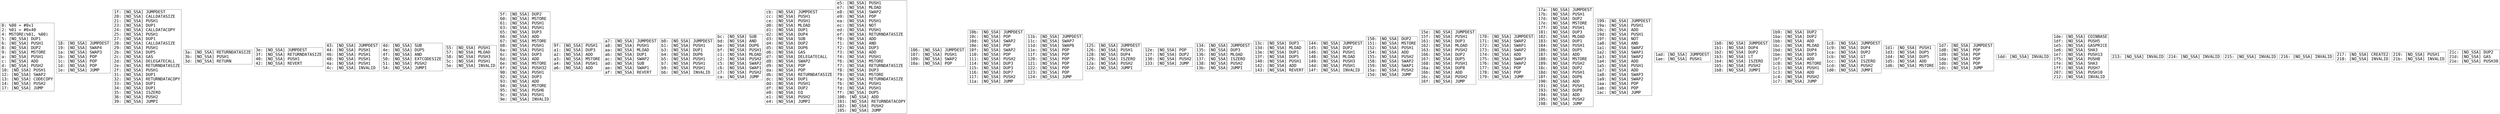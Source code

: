 digraph "graph.cfg.gv" {
	subgraph global {
		node [fontname=Courier fontsize=30.0 rank=same shape=box]
		block_0 [label="0: %00 = #0x1\l2: %01 = #0x40\l4: MSTORE(%01, %00)\l5: [NO_SSA] DUP1\l6: [NO_SSA] PUSH1\l8: [NO_SSA] DUP2\l9: [NO_SSA] MSTORE\la: [NO_SSA] PUSH1\lc: [NO_SSA] ADD\ld: [NO_SSA] PUSH2\l10: [NO_SSA] PUSH1\l12: [NO_SSA] SWAP2\l13: [NO_SSA] CODECOPY\l14: [NO_SSA] PUSH2\l17: [NO_SSA] JUMP\l"]
		block_18 [label="18: [NO_SSA] JUMPDEST\l19: [NO_SSA] SWAP4\l1a: [NO_SSA] SWAP3\l1b: [NO_SSA] POP\l1c: [NO_SSA] POP\l1d: [NO_SSA] POP\l1e: [NO_SSA] JUMP\l"]
		block_1f [label="1f: [NO_SSA] JUMPDEST\l20: [NO_SSA] CALLDATASIZE\l21: [NO_SSA] PUSH1\l23: [NO_SSA] DUP1\l24: [NO_SSA] CALLDATACOPY\l25: [NO_SSA] PUSH1\l27: [NO_SSA] DUP1\l28: [NO_SSA] CALLDATASIZE\l29: [NO_SSA] PUSH1\l2b: [NO_SSA] DUP5\l2c: [NO_SSA] GAS\l2d: [NO_SSA] DELEGATECALL\l2e: [NO_SSA] RETURNDATASIZE\l2f: [NO_SSA] PUSH1\l31: [NO_SSA] DUP1\l32: [NO_SSA] RETURNDATACOPY\l33: [NO_SSA] DUP1\l34: [NO_SSA] DUP1\l35: [NO_SSA] ISZERO\l36: [NO_SSA] PUSH2\l39: [NO_SSA] JUMPI\l"]
		block_3a [label="3a: [NO_SSA] RETURNDATASIZE\l3b: [NO_SSA] PUSH1\l3d: [NO_SSA] RETURN\l"]
		block_3e [label="3e: [NO_SSA] JUMPDEST\l3f: [NO_SSA] RETURNDATASIZE\l40: [NO_SSA] PUSH1\l42: [NO_SSA] REVERT\l"]
		block_43 [label="43: [NO_SSA] JUMPDEST\l44: [NO_SSA] PUSH1\l46: [NO_SSA] PUSH1\l48: [NO_SSA] PUSH1\l4a: [NO_SSA] PUSH1\l4c: [NO_SSA] INVALID\l"]
		block_4d [label="4d: [NO_SSA] SUB\l4e: [NO_SSA] DUP5\l4f: [NO_SSA] AND\l50: [NO_SSA] EXTCODESIZE\l51: [NO_SSA] PUSH2\l54: [NO_SSA] JUMPI\l"]
		block_55 [label="55: [NO_SSA] PUSH1\l57: [NO_SSA] MLOAD\l58: [NO_SSA] PUSH3\l5c: [NO_SSA] PUSH1\l5e: [NO_SSA] INVALID\l"]
		block_5f [label="5f: [NO_SSA] DUP2\l60: [NO_SSA] MSTORE\l61: [NO_SSA] PUSH1\l63: [NO_SSA] PUSH1\l65: [NO_SSA] DUP3\l66: [NO_SSA] ADD\l67: [NO_SSA] MSTORE\l68: [NO_SSA] PUSH1\l6a: [NO_SSA] PUSH1\l6c: [NO_SSA] DUP3\l6d: [NO_SSA] ADD\l6e: [NO_SSA] MSTORE\l6f: [NO_SSA] PUSH32\l90: [NO_SSA] PUSH1\l92: [NO_SSA] DUP3\l93: [NO_SSA] ADD\l94: [NO_SSA] MSTORE\l95: [NO_SSA] PUSH6\l9c: [NO_SSA] PUSH1\l9e: [NO_SSA] INVALID\l"]
		block_9f [label="9f: [NO_SSA] PUSH1\la1: [NO_SSA] DUP3\la2: [NO_SSA] ADD\la3: [NO_SSA] MSTORE\la4: [NO_SSA] PUSH1\la6: [NO_SSA] ADD\l"]
		block_a7 [label="a7: [NO_SSA] JUMPDEST\la8: [NO_SSA] PUSH1\laa: [NO_SSA] MLOAD\lab: [NO_SSA] DUP1\lac: [NO_SSA] SWAP2\lad: [NO_SSA] SUB\lae: [NO_SSA] SWAP1\laf: [NO_SSA] REVERT\l"]
		block_b0 [label="b0: [NO_SSA] JUMPDEST\lb1: [NO_SSA] PUSH1\lb3: [NO_SSA] DUP1\lb4: [NO_SSA] DUP6\lb5: [NO_SSA] PUSH1\lb7: [NO_SSA] PUSH1\lb9: [NO_SSA] PUSH1\lbb: [NO_SSA] INVALID\l"]
		block_bc [label="bc: [NO_SSA] SUB\lbd: [NO_SSA] AND\lbe: [NO_SSA] DUP6\lbf: [NO_SSA] PUSH1\lc1: [NO_SSA] MLOAD\lc2: [NO_SSA] PUSH2\lc5: [NO_SSA] SWAP2\lc6: [NO_SSA] SWAP1\lc7: [NO_SSA] PUSH2\lca: [NO_SSA] JUMP\l"]
		block_cb [label="cb: [NO_SSA] JUMPDEST\lcc: [NO_SSA] PUSH1\lce: [NO_SSA] PUSH1\ld0: [NO_SSA] MLOAD\ld1: [NO_SSA] DUP1\ld2: [NO_SSA] DUP4\ld3: [NO_SSA] SUB\ld4: [NO_SSA] DUP2\ld5: [NO_SSA] DUP6\ld6: [NO_SSA] GAS\ld7: [NO_SSA] DELEGATECALL\ld8: [NO_SSA] SWAP2\ld9: [NO_SSA] POP\lda: [NO_SSA] POP\ldb: [NO_SSA] RETURNDATASIZE\ldc: [NO_SSA] DUP1\ldd: [NO_SSA] PUSH1\ldf: [NO_SSA] DUP2\le0: [NO_SSA] EQ\le1: [NO_SSA] PUSH2\le4: [NO_SSA] JUMPI\l"]
		block_e5 [label="e5: [NO_SSA] PUSH1\le7: [NO_SSA] MLOAD\le8: [NO_SSA] SWAP2\le9: [NO_SSA] POP\lea: [NO_SSA] PUSH1\lec: [NO_SSA] NOT\led: [NO_SSA] PUSH1\lef: [NO_SSA] RETURNDATASIZE\lf0: [NO_SSA] ADD\lf1: [NO_SSA] AND\lf2: [NO_SSA] DUP3\lf3: [NO_SSA] ADD\lf4: [NO_SSA] PUSH1\lf6: [NO_SSA] MSTORE\lf7: [NO_SSA] RETURNDATASIZE\lf8: [NO_SSA] DUP3\lf9: [NO_SSA] MSTORE\lfa: [NO_SSA] RETURNDATASIZE\lfb: [NO_SSA] PUSH1\lfd: [NO_SSA] PUSH1\lff: [NO_SSA] DUP5\l100: [NO_SSA] ADD\l101: [NO_SSA] RETURNDATACOPY\l102: [NO_SSA] PUSH2\l105: [NO_SSA] JUMP\l"]
		block_106 [label="106: [NO_SSA] JUMPDEST\l107: [NO_SSA] PUSH1\l109: [NO_SSA] SWAP2\l10a: [NO_SSA] POP\l"]
		block_10b [label="10b: [NO_SSA] JUMPDEST\l10c: [NO_SSA] POP\l10d: [NO_SSA] SWAP2\l10e: [NO_SSA] POP\l10f: [NO_SSA] SWAP2\l110: [NO_SSA] POP\l111: [NO_SSA] PUSH2\l114: [NO_SSA] DUP3\l115: [NO_SSA] DUP3\l116: [NO_SSA] DUP7\l117: [NO_SSA] PUSH2\l11a: [NO_SSA] JUMP\l"]
		block_11b [label="11b: [NO_SSA] JUMPDEST\l11c: [NO_SSA] SWAP7\l11d: [NO_SSA] SWAP6\l11e: [NO_SSA] POP\l11f: [NO_SSA] POP\l120: [NO_SSA] POP\l121: [NO_SSA] POP\l122: [NO_SSA] POP\l123: [NO_SSA] POP\l124: [NO_SSA] JUMP\l"]
		block_125 [label="125: [NO_SSA] JUMPDEST\l126: [NO_SSA] PUSH1\l128: [NO_SSA] DUP4\l129: [NO_SSA] ISZERO\l12a: [NO_SSA] PUSH2\l12d: [NO_SSA] JUMPI\l"]
		block_12e [label="12e: [NO_SSA] POP\l12f: [NO_SSA] DUP2\l130: [NO_SSA] PUSH2\l133: [NO_SSA] JUMP\l"]
		block_134 [label="134: [NO_SSA] JUMPDEST\l135: [NO_SSA] DUP3\l136: [NO_SSA] MLOAD\l137: [NO_SSA] ISZERO\l138: [NO_SSA] PUSH2\l13b: [NO_SSA] JUMPI\l"]
		block_13c [label="13c: [NO_SSA] DUP3\l13d: [NO_SSA] MLOAD\l13e: [NO_SSA] DUP1\l13f: [NO_SSA] DUP5\l140: [NO_SSA] PUSH1\l142: [NO_SSA] ADD\l143: [NO_SSA] REVERT\l"]
		block_144 [label="144: [NO_SSA] JUMPDEST\l145: [NO_SSA] DUP2\l146: [NO_SSA] PUSH1\l148: [NO_SSA] MLOAD\l149: [NO_SSA] PUSH3\l14d: [NO_SSA] PUSH1\l14f: [NO_SSA] INVALID\l"]
		block_150 [label="150: [NO_SSA] DUP2\l151: [NO_SSA] MSTORE\l152: [NO_SSA] PUSH1\l154: [NO_SSA] ADD\l155: [NO_SSA] PUSH2\l158: [NO_SSA] SWAP2\l159: [NO_SSA] SWAP1\l15a: [NO_SSA] PUSH2\l15d: [NO_SSA] JUMP\l"]
		block_15e [label="15e: [NO_SSA] JUMPDEST\l15f: [NO_SSA] PUSH1\l161: [NO_SSA] DUP3\l162: [NO_SSA] MLOAD\l163: [NO_SSA] PUSH2\l166: [NO_SSA] DUP2\l167: [NO_SSA] DUP5\l168: [NO_SSA] PUSH1\l16a: [NO_SSA] DUP8\l16b: [NO_SSA] ADD\l16c: [NO_SSA] PUSH2\l16f: [NO_SSA] JUMP\l"]
		block_170 [label="170: [NO_SSA] JUMPDEST\l171: [NO_SSA] SWAP2\l172: [NO_SSA] SWAP1\l173: [NO_SSA] SWAP2\l174: [NO_SSA] ADD\l175: [NO_SSA] SWAP3\l176: [NO_SSA] SWAP2\l177: [NO_SSA] POP\l178: [NO_SSA] POP\l179: [NO_SSA] JUMP\l"]
		block_17a [label="17a: [NO_SSA] JUMPDEST\l17b: [NO_SSA] PUSH1\l17d: [NO_SSA] DUP2\l17e: [NO_SSA] MSTORE\l17f: [NO_SSA] PUSH1\l181: [NO_SSA] DUP3\l182: [NO_SSA] MLOAD\l183: [NO_SSA] DUP1\l184: [NO_SSA] PUSH1\l186: [NO_SSA] DUP5\l187: [NO_SSA] ADD\l188: [NO_SSA] MSTORE\l189: [NO_SSA] PUSH2\l18c: [NO_SSA] DUP2\l18d: [NO_SSA] PUSH1\l18f: [NO_SSA] DUP6\l190: [NO_SSA] ADD\l191: [NO_SSA] PUSH1\l193: [NO_SSA] DUP8\l194: [NO_SSA] ADD\l195: [NO_SSA] PUSH2\l198: [NO_SSA] JUMP\l"]
		block_199 [label="199: [NO_SSA] JUMPDEST\l19a: [NO_SSA] PUSH1\l19c: [NO_SSA] ADD\l19d: [NO_SSA] PUSH1\l19f: [NO_SSA] NOT\l1a0: [NO_SSA] AND\l1a1: [NO_SSA] SWAP2\l1a2: [NO_SSA] SWAP1\l1a3: [NO_SSA] SWAP2\l1a4: [NO_SSA] ADD\l1a5: [NO_SSA] PUSH1\l1a7: [NO_SSA] ADD\l1a8: [NO_SSA] SWAP3\l1a9: [NO_SSA] SWAP2\l1aa: [NO_SSA] POP\l1ab: [NO_SSA] POP\l1ac: [NO_SSA] JUMP\l"]
		block_1ad [label="1ad: [NO_SSA] JUMPDEST\l1ae: [NO_SSA] PUSH1\l"]
		block_1b0 [label="1b0: [NO_SSA] JUMPDEST\l1b1: [NO_SSA] DUP4\l1b2: [NO_SSA] DUP2\l1b3: [NO_SSA] LT\l1b4: [NO_SSA] ISZERO\l1b5: [NO_SSA] PUSH2\l1b8: [NO_SSA] JUMPI\l"]
		block_1b9 [label="1b9: [NO_SSA] DUP2\l1ba: [NO_SSA] DUP2\l1bb: [NO_SSA] ADD\l1bc: [NO_SSA] MLOAD\l1bd: [NO_SSA] DUP4\l1be: [NO_SSA] DUP3\l1bf: [NO_SSA] ADD\l1c0: [NO_SSA] MSTORE\l1c1: [NO_SSA] PUSH1\l1c3: [NO_SSA] ADD\l1c4: [NO_SSA] PUSH2\l1c7: [NO_SSA] JUMP\l"]
		block_1c8 [label="1c8: [NO_SSA] JUMPDEST\l1c9: [NO_SSA] DUP4\l1ca: [NO_SSA] DUP2\l1cb: [NO_SSA] GT\l1cc: [NO_SSA] ISZERO\l1cd: [NO_SSA] PUSH2\l1d0: [NO_SSA] JUMPI\l"]
		block_1d1 [label="1d1: [NO_SSA] PUSH1\l1d3: [NO_SSA] DUP5\l1d4: [NO_SSA] DUP5\l1d5: [NO_SSA] ADD\l1d6: [NO_SSA] MSTORE\l"]
		block_1d7 [label="1d7: [NO_SSA] JUMPDEST\l1d8: [NO_SSA] POP\l1d9: [NO_SSA] POP\l1da: [NO_SSA] POP\l1db: [NO_SSA] POP\l1dc: [NO_SSA] JUMP\l"]
		block_1dd [label="1dd: [NO_SSA] INVALID\l"]
		block_1de [label="1de: [NO_SSA] COINBASE\l1df: [NO_SSA] PUSH5\l1e5: [NO_SSA] GASPRICE\l1e6: [NO_SSA] SHA3\l1e7: [NO_SSA] PUSH13\l1f5: [NO_SSA] PUSH8\l1fe: [NO_SSA] SHA3\l1ff: [NO_SSA] PUSH7\l207: [NO_SSA] PUSH10\l212: [NO_SSA] INVALID\l"]
		block_213 [label="213: [NO_SSA] INVALID\l"]
		block_214 [label="214: [NO_SSA] INVALID\l"]
		block_215 [label="215: [NO_SSA] INVALID\l"]
		block_216 [label="216: [NO_SSA] INVALID\l"]
		block_217 [label="217: [NO_SSA] CREATE2\l218: [NO_SSA] INVALID\l"]
		block_219 [label="219: [NO_SSA] PUSH1\l21b: [NO_SSA] INVALID\l"]
		block_21c [label="21c: [NO_SSA] DUP2\l21d: [NO_SSA] GAS\l21e: [NO_SSA] PUSH30\l"]
	}
}
